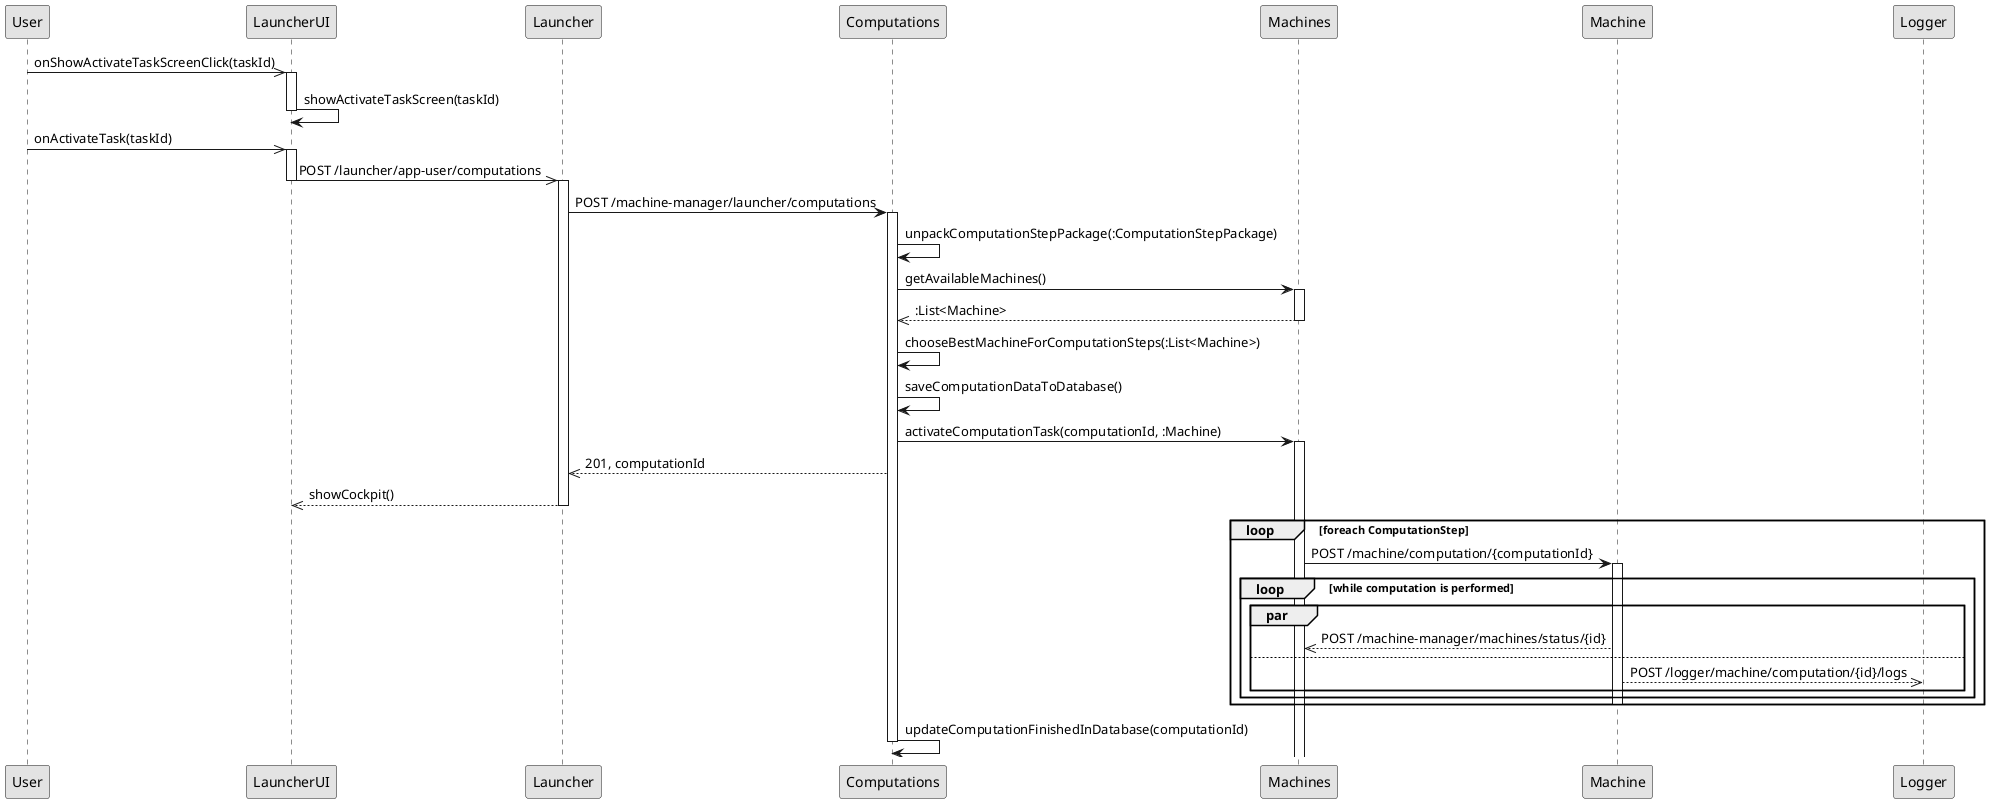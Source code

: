 @startuml

skinparam monochrome true

'''''''''''''''''''
'INITIAL SCREEN

User ->> LauncherUI : onShowActivateTaskScreenClick(taskId)
activate LauncherUI
LauncherUI -> LauncherUI : showActivateTaskScreen(taskId)
deactivate LauncherUI

'''''''''''''''''''
'ACTIVATE TRIGGER

User ->> LauncherUI : onActivateTask(taskId)
activate LauncherUI

LauncherUI ->> Launcher : POST /launcher​/app-user​/computations
deactivate LauncherUI
activate Launcher

Launcher -> Computations : POST /machine-manager/launcher/computations
activate Computations

Computations -> Computations : unpackComputationStepPackage(:ComputationStepPackage)

Computations -> Machines : getAvailableMachines()
activate Machines
Machines -->> Computations : :List<Machine>
deactivate Machines

Computations -> Computations : chooseBestMachineForComputationSteps(:List<Machine>)
Computations -> Computations : saveComputationDataToDatabase()

Computations -> Machines : activateComputationTask(computationId, :Machine)
activate Machines

Computations -->> Launcher : 201, computationId
Launcher -->> LauncherUI : showCockpit()
deactivate Launcher

''''''''''''''''''
' COMPUTATION

loop foreach ComputationStep

    Machines -> Machine : POST /machine/computation/{computationId}
    activate Machine

    loop while computation is performed

        par

			Machine -->> Machines : POST /machine-manager/machines/status/{id}

        else

            Machine -->> Logger : POST /logger/machine/computation/{id}/logs

        end par

    end loop

    deactivate Machine

end loop

Computations -> Computations : updateComputationFinishedInDatabase(computationId)
deactivate Computations

@enduml